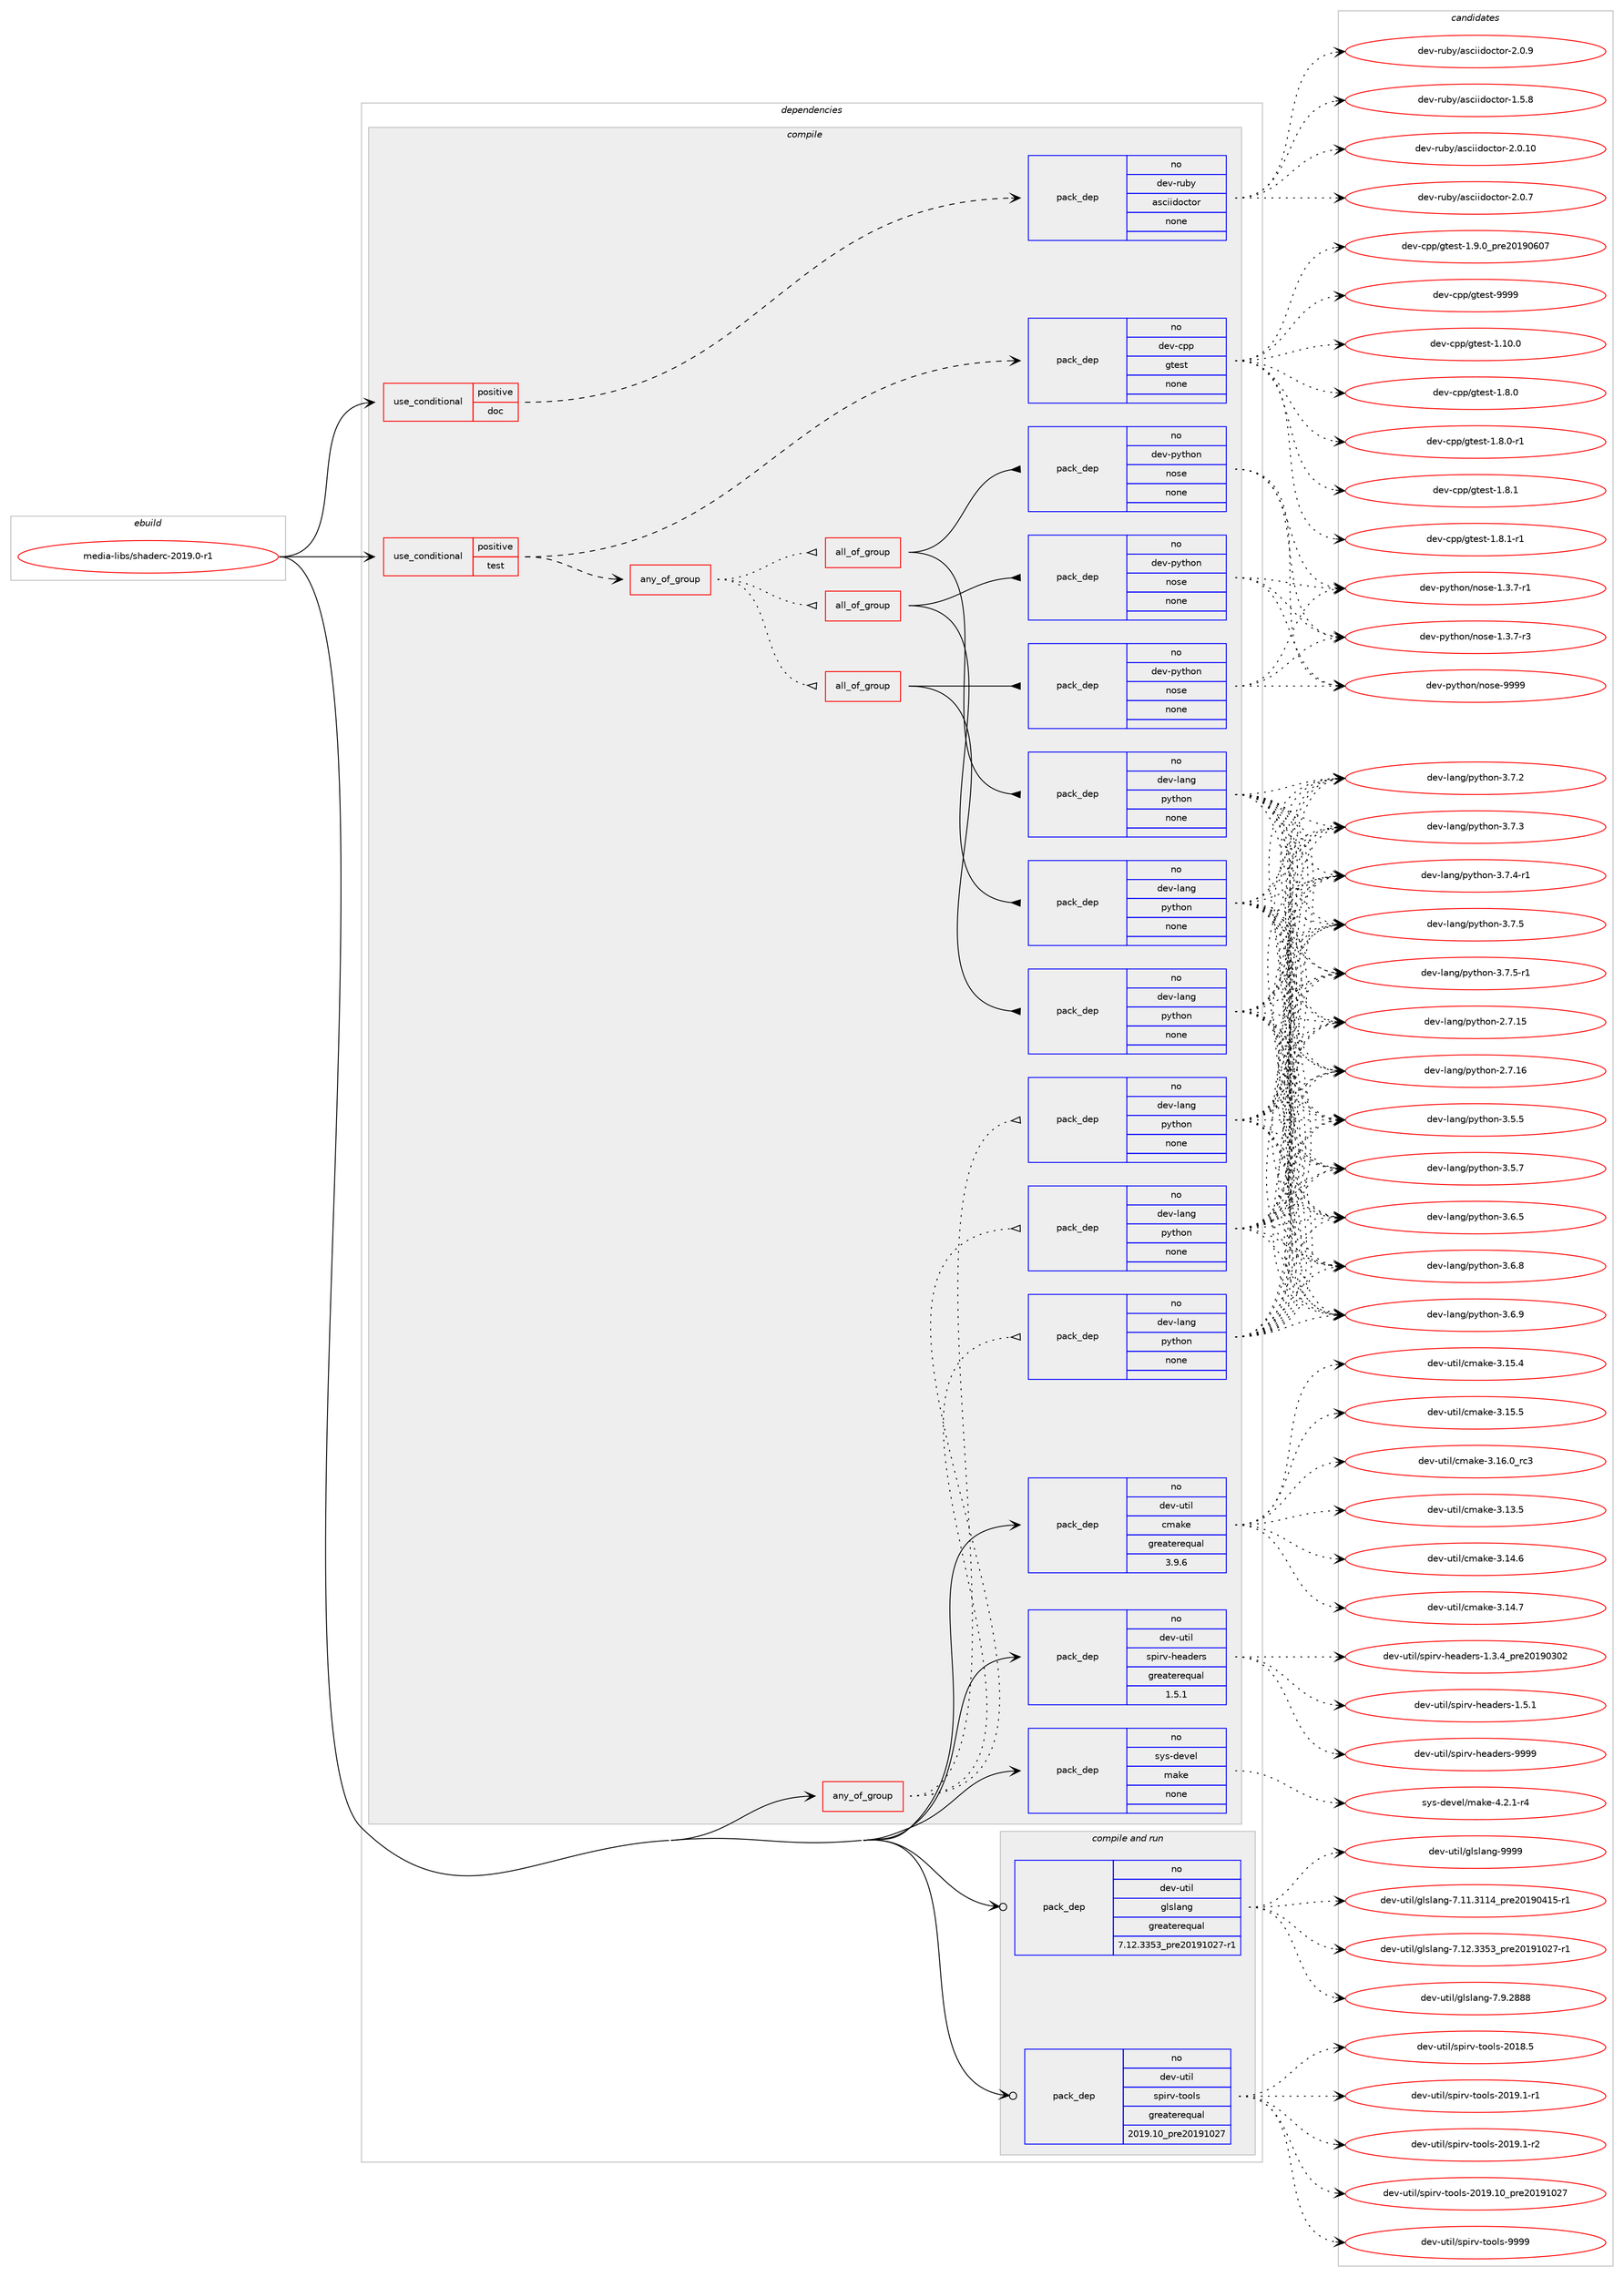 digraph prolog {

# *************
# Graph options
# *************

newrank=true;
concentrate=true;
compound=true;
graph [rankdir=LR,fontname=Helvetica,fontsize=10,ranksep=1.5];#, ranksep=2.5, nodesep=0.2];
edge  [arrowhead=vee];
node  [fontname=Helvetica,fontsize=10];

# **********
# The ebuild
# **********

subgraph cluster_leftcol {
color=gray;
rank=same;
label=<<i>ebuild</i>>;
id [label="media-libs/shaderc-2019.0-r1", color=red, width=4, href="../media-libs/shaderc-2019.0-r1.svg"];
}

# ****************
# The dependencies
# ****************

subgraph cluster_midcol {
color=gray;
label=<<i>dependencies</i>>;
subgraph cluster_compile {
fillcolor="#eeeeee";
style=filled;
label=<<i>compile</i>>;
subgraph any13405 {
dependency791665 [label=<<TABLE BORDER="0" CELLBORDER="1" CELLSPACING="0" CELLPADDING="4"><TR><TD CELLPADDING="10">any_of_group</TD></TR></TABLE>>, shape=none, color=red];subgraph pack585112 {
dependency791666 [label=<<TABLE BORDER="0" CELLBORDER="1" CELLSPACING="0" CELLPADDING="4" WIDTH="220"><TR><TD ROWSPAN="6" CELLPADDING="30">pack_dep</TD></TR><TR><TD WIDTH="110">no</TD></TR><TR><TD>dev-lang</TD></TR><TR><TD>python</TD></TR><TR><TD>none</TD></TR><TR><TD></TD></TR></TABLE>>, shape=none, color=blue];
}
dependency791665:e -> dependency791666:w [weight=20,style="dotted",arrowhead="oinv"];
subgraph pack585113 {
dependency791667 [label=<<TABLE BORDER="0" CELLBORDER="1" CELLSPACING="0" CELLPADDING="4" WIDTH="220"><TR><TD ROWSPAN="6" CELLPADDING="30">pack_dep</TD></TR><TR><TD WIDTH="110">no</TD></TR><TR><TD>dev-lang</TD></TR><TR><TD>python</TD></TR><TR><TD>none</TD></TR><TR><TD></TD></TR></TABLE>>, shape=none, color=blue];
}
dependency791665:e -> dependency791667:w [weight=20,style="dotted",arrowhead="oinv"];
subgraph pack585114 {
dependency791668 [label=<<TABLE BORDER="0" CELLBORDER="1" CELLSPACING="0" CELLPADDING="4" WIDTH="220"><TR><TD ROWSPAN="6" CELLPADDING="30">pack_dep</TD></TR><TR><TD WIDTH="110">no</TD></TR><TR><TD>dev-lang</TD></TR><TR><TD>python</TD></TR><TR><TD>none</TD></TR><TR><TD></TD></TR></TABLE>>, shape=none, color=blue];
}
dependency791665:e -> dependency791668:w [weight=20,style="dotted",arrowhead="oinv"];
}
id:e -> dependency791665:w [weight=20,style="solid",arrowhead="vee"];
subgraph cond192708 {
dependency791669 [label=<<TABLE BORDER="0" CELLBORDER="1" CELLSPACING="0" CELLPADDING="4"><TR><TD ROWSPAN="3" CELLPADDING="10">use_conditional</TD></TR><TR><TD>positive</TD></TR><TR><TD>doc</TD></TR></TABLE>>, shape=none, color=red];
subgraph pack585115 {
dependency791670 [label=<<TABLE BORDER="0" CELLBORDER="1" CELLSPACING="0" CELLPADDING="4" WIDTH="220"><TR><TD ROWSPAN="6" CELLPADDING="30">pack_dep</TD></TR><TR><TD WIDTH="110">no</TD></TR><TR><TD>dev-ruby</TD></TR><TR><TD>asciidoctor</TD></TR><TR><TD>none</TD></TR><TR><TD></TD></TR></TABLE>>, shape=none, color=blue];
}
dependency791669:e -> dependency791670:w [weight=20,style="dashed",arrowhead="vee"];
}
id:e -> dependency791669:w [weight=20,style="solid",arrowhead="vee"];
subgraph cond192709 {
dependency791671 [label=<<TABLE BORDER="0" CELLBORDER="1" CELLSPACING="0" CELLPADDING="4"><TR><TD ROWSPAN="3" CELLPADDING="10">use_conditional</TD></TR><TR><TD>positive</TD></TR><TR><TD>test</TD></TR></TABLE>>, shape=none, color=red];
subgraph pack585116 {
dependency791672 [label=<<TABLE BORDER="0" CELLBORDER="1" CELLSPACING="0" CELLPADDING="4" WIDTH="220"><TR><TD ROWSPAN="6" CELLPADDING="30">pack_dep</TD></TR><TR><TD WIDTH="110">no</TD></TR><TR><TD>dev-cpp</TD></TR><TR><TD>gtest</TD></TR><TR><TD>none</TD></TR><TR><TD></TD></TR></TABLE>>, shape=none, color=blue];
}
dependency791671:e -> dependency791672:w [weight=20,style="dashed",arrowhead="vee"];
subgraph any13406 {
dependency791673 [label=<<TABLE BORDER="0" CELLBORDER="1" CELLSPACING="0" CELLPADDING="4"><TR><TD CELLPADDING="10">any_of_group</TD></TR></TABLE>>, shape=none, color=red];subgraph all443 {
dependency791674 [label=<<TABLE BORDER="0" CELLBORDER="1" CELLSPACING="0" CELLPADDING="4"><TR><TD CELLPADDING="10">all_of_group</TD></TR></TABLE>>, shape=none, color=red];subgraph pack585117 {
dependency791675 [label=<<TABLE BORDER="0" CELLBORDER="1" CELLSPACING="0" CELLPADDING="4" WIDTH="220"><TR><TD ROWSPAN="6" CELLPADDING="30">pack_dep</TD></TR><TR><TD WIDTH="110">no</TD></TR><TR><TD>dev-lang</TD></TR><TR><TD>python</TD></TR><TR><TD>none</TD></TR><TR><TD></TD></TR></TABLE>>, shape=none, color=blue];
}
dependency791674:e -> dependency791675:w [weight=20,style="solid",arrowhead="inv"];
subgraph pack585118 {
dependency791676 [label=<<TABLE BORDER="0" CELLBORDER="1" CELLSPACING="0" CELLPADDING="4" WIDTH="220"><TR><TD ROWSPAN="6" CELLPADDING="30">pack_dep</TD></TR><TR><TD WIDTH="110">no</TD></TR><TR><TD>dev-python</TD></TR><TR><TD>nose</TD></TR><TR><TD>none</TD></TR><TR><TD></TD></TR></TABLE>>, shape=none, color=blue];
}
dependency791674:e -> dependency791676:w [weight=20,style="solid",arrowhead="inv"];
}
dependency791673:e -> dependency791674:w [weight=20,style="dotted",arrowhead="oinv"];
subgraph all444 {
dependency791677 [label=<<TABLE BORDER="0" CELLBORDER="1" CELLSPACING="0" CELLPADDING="4"><TR><TD CELLPADDING="10">all_of_group</TD></TR></TABLE>>, shape=none, color=red];subgraph pack585119 {
dependency791678 [label=<<TABLE BORDER="0" CELLBORDER="1" CELLSPACING="0" CELLPADDING="4" WIDTH="220"><TR><TD ROWSPAN="6" CELLPADDING="30">pack_dep</TD></TR><TR><TD WIDTH="110">no</TD></TR><TR><TD>dev-lang</TD></TR><TR><TD>python</TD></TR><TR><TD>none</TD></TR><TR><TD></TD></TR></TABLE>>, shape=none, color=blue];
}
dependency791677:e -> dependency791678:w [weight=20,style="solid",arrowhead="inv"];
subgraph pack585120 {
dependency791679 [label=<<TABLE BORDER="0" CELLBORDER="1" CELLSPACING="0" CELLPADDING="4" WIDTH="220"><TR><TD ROWSPAN="6" CELLPADDING="30">pack_dep</TD></TR><TR><TD WIDTH="110">no</TD></TR><TR><TD>dev-python</TD></TR><TR><TD>nose</TD></TR><TR><TD>none</TD></TR><TR><TD></TD></TR></TABLE>>, shape=none, color=blue];
}
dependency791677:e -> dependency791679:w [weight=20,style="solid",arrowhead="inv"];
}
dependency791673:e -> dependency791677:w [weight=20,style="dotted",arrowhead="oinv"];
subgraph all445 {
dependency791680 [label=<<TABLE BORDER="0" CELLBORDER="1" CELLSPACING="0" CELLPADDING="4"><TR><TD CELLPADDING="10">all_of_group</TD></TR></TABLE>>, shape=none, color=red];subgraph pack585121 {
dependency791681 [label=<<TABLE BORDER="0" CELLBORDER="1" CELLSPACING="0" CELLPADDING="4" WIDTH="220"><TR><TD ROWSPAN="6" CELLPADDING="30">pack_dep</TD></TR><TR><TD WIDTH="110">no</TD></TR><TR><TD>dev-lang</TD></TR><TR><TD>python</TD></TR><TR><TD>none</TD></TR><TR><TD></TD></TR></TABLE>>, shape=none, color=blue];
}
dependency791680:e -> dependency791681:w [weight=20,style="solid",arrowhead="inv"];
subgraph pack585122 {
dependency791682 [label=<<TABLE BORDER="0" CELLBORDER="1" CELLSPACING="0" CELLPADDING="4" WIDTH="220"><TR><TD ROWSPAN="6" CELLPADDING="30">pack_dep</TD></TR><TR><TD WIDTH="110">no</TD></TR><TR><TD>dev-python</TD></TR><TR><TD>nose</TD></TR><TR><TD>none</TD></TR><TR><TD></TD></TR></TABLE>>, shape=none, color=blue];
}
dependency791680:e -> dependency791682:w [weight=20,style="solid",arrowhead="inv"];
}
dependency791673:e -> dependency791680:w [weight=20,style="dotted",arrowhead="oinv"];
}
dependency791671:e -> dependency791673:w [weight=20,style="dashed",arrowhead="vee"];
}
id:e -> dependency791671:w [weight=20,style="solid",arrowhead="vee"];
subgraph pack585123 {
dependency791683 [label=<<TABLE BORDER="0" CELLBORDER="1" CELLSPACING="0" CELLPADDING="4" WIDTH="220"><TR><TD ROWSPAN="6" CELLPADDING="30">pack_dep</TD></TR><TR><TD WIDTH="110">no</TD></TR><TR><TD>dev-util</TD></TR><TR><TD>cmake</TD></TR><TR><TD>greaterequal</TD></TR><TR><TD>3.9.6</TD></TR></TABLE>>, shape=none, color=blue];
}
id:e -> dependency791683:w [weight=20,style="solid",arrowhead="vee"];
subgraph pack585124 {
dependency791684 [label=<<TABLE BORDER="0" CELLBORDER="1" CELLSPACING="0" CELLPADDING="4" WIDTH="220"><TR><TD ROWSPAN="6" CELLPADDING="30">pack_dep</TD></TR><TR><TD WIDTH="110">no</TD></TR><TR><TD>dev-util</TD></TR><TR><TD>spirv-headers</TD></TR><TR><TD>greaterequal</TD></TR><TR><TD>1.5.1</TD></TR></TABLE>>, shape=none, color=blue];
}
id:e -> dependency791684:w [weight=20,style="solid",arrowhead="vee"];
subgraph pack585125 {
dependency791685 [label=<<TABLE BORDER="0" CELLBORDER="1" CELLSPACING="0" CELLPADDING="4" WIDTH="220"><TR><TD ROWSPAN="6" CELLPADDING="30">pack_dep</TD></TR><TR><TD WIDTH="110">no</TD></TR><TR><TD>sys-devel</TD></TR><TR><TD>make</TD></TR><TR><TD>none</TD></TR><TR><TD></TD></TR></TABLE>>, shape=none, color=blue];
}
id:e -> dependency791685:w [weight=20,style="solid",arrowhead="vee"];
}
subgraph cluster_compileandrun {
fillcolor="#eeeeee";
style=filled;
label=<<i>compile and run</i>>;
subgraph pack585126 {
dependency791686 [label=<<TABLE BORDER="0" CELLBORDER="1" CELLSPACING="0" CELLPADDING="4" WIDTH="220"><TR><TD ROWSPAN="6" CELLPADDING="30">pack_dep</TD></TR><TR><TD WIDTH="110">no</TD></TR><TR><TD>dev-util</TD></TR><TR><TD>glslang</TD></TR><TR><TD>greaterequal</TD></TR><TR><TD>7.12.3353_pre20191027-r1</TD></TR></TABLE>>, shape=none, color=blue];
}
id:e -> dependency791686:w [weight=20,style="solid",arrowhead="odotvee"];
subgraph pack585127 {
dependency791687 [label=<<TABLE BORDER="0" CELLBORDER="1" CELLSPACING="0" CELLPADDING="4" WIDTH="220"><TR><TD ROWSPAN="6" CELLPADDING="30">pack_dep</TD></TR><TR><TD WIDTH="110">no</TD></TR><TR><TD>dev-util</TD></TR><TR><TD>spirv-tools</TD></TR><TR><TD>greaterequal</TD></TR><TR><TD>2019.10_pre20191027</TD></TR></TABLE>>, shape=none, color=blue];
}
id:e -> dependency791687:w [weight=20,style="solid",arrowhead="odotvee"];
}
subgraph cluster_run {
fillcolor="#eeeeee";
style=filled;
label=<<i>run</i>>;
}
}

# **************
# The candidates
# **************

subgraph cluster_choices {
rank=same;
color=gray;
label=<<i>candidates</i>>;

subgraph choice585112 {
color=black;
nodesep=1;
choice10010111845108971101034711212111610411111045504655464953 [label="dev-lang/python-2.7.15", color=red, width=4,href="../dev-lang/python-2.7.15.svg"];
choice10010111845108971101034711212111610411111045504655464954 [label="dev-lang/python-2.7.16", color=red, width=4,href="../dev-lang/python-2.7.16.svg"];
choice100101118451089711010347112121116104111110455146534653 [label="dev-lang/python-3.5.5", color=red, width=4,href="../dev-lang/python-3.5.5.svg"];
choice100101118451089711010347112121116104111110455146534655 [label="dev-lang/python-3.5.7", color=red, width=4,href="../dev-lang/python-3.5.7.svg"];
choice100101118451089711010347112121116104111110455146544653 [label="dev-lang/python-3.6.5", color=red, width=4,href="../dev-lang/python-3.6.5.svg"];
choice100101118451089711010347112121116104111110455146544656 [label="dev-lang/python-3.6.8", color=red, width=4,href="../dev-lang/python-3.6.8.svg"];
choice100101118451089711010347112121116104111110455146544657 [label="dev-lang/python-3.6.9", color=red, width=4,href="../dev-lang/python-3.6.9.svg"];
choice100101118451089711010347112121116104111110455146554650 [label="dev-lang/python-3.7.2", color=red, width=4,href="../dev-lang/python-3.7.2.svg"];
choice100101118451089711010347112121116104111110455146554651 [label="dev-lang/python-3.7.3", color=red, width=4,href="../dev-lang/python-3.7.3.svg"];
choice1001011184510897110103471121211161041111104551465546524511449 [label="dev-lang/python-3.7.4-r1", color=red, width=4,href="../dev-lang/python-3.7.4-r1.svg"];
choice100101118451089711010347112121116104111110455146554653 [label="dev-lang/python-3.7.5", color=red, width=4,href="../dev-lang/python-3.7.5.svg"];
choice1001011184510897110103471121211161041111104551465546534511449 [label="dev-lang/python-3.7.5-r1", color=red, width=4,href="../dev-lang/python-3.7.5-r1.svg"];
dependency791666:e -> choice10010111845108971101034711212111610411111045504655464953:w [style=dotted,weight="100"];
dependency791666:e -> choice10010111845108971101034711212111610411111045504655464954:w [style=dotted,weight="100"];
dependency791666:e -> choice100101118451089711010347112121116104111110455146534653:w [style=dotted,weight="100"];
dependency791666:e -> choice100101118451089711010347112121116104111110455146534655:w [style=dotted,weight="100"];
dependency791666:e -> choice100101118451089711010347112121116104111110455146544653:w [style=dotted,weight="100"];
dependency791666:e -> choice100101118451089711010347112121116104111110455146544656:w [style=dotted,weight="100"];
dependency791666:e -> choice100101118451089711010347112121116104111110455146544657:w [style=dotted,weight="100"];
dependency791666:e -> choice100101118451089711010347112121116104111110455146554650:w [style=dotted,weight="100"];
dependency791666:e -> choice100101118451089711010347112121116104111110455146554651:w [style=dotted,weight="100"];
dependency791666:e -> choice1001011184510897110103471121211161041111104551465546524511449:w [style=dotted,weight="100"];
dependency791666:e -> choice100101118451089711010347112121116104111110455146554653:w [style=dotted,weight="100"];
dependency791666:e -> choice1001011184510897110103471121211161041111104551465546534511449:w [style=dotted,weight="100"];
}
subgraph choice585113 {
color=black;
nodesep=1;
choice10010111845108971101034711212111610411111045504655464953 [label="dev-lang/python-2.7.15", color=red, width=4,href="../dev-lang/python-2.7.15.svg"];
choice10010111845108971101034711212111610411111045504655464954 [label="dev-lang/python-2.7.16", color=red, width=4,href="../dev-lang/python-2.7.16.svg"];
choice100101118451089711010347112121116104111110455146534653 [label="dev-lang/python-3.5.5", color=red, width=4,href="../dev-lang/python-3.5.5.svg"];
choice100101118451089711010347112121116104111110455146534655 [label="dev-lang/python-3.5.7", color=red, width=4,href="../dev-lang/python-3.5.7.svg"];
choice100101118451089711010347112121116104111110455146544653 [label="dev-lang/python-3.6.5", color=red, width=4,href="../dev-lang/python-3.6.5.svg"];
choice100101118451089711010347112121116104111110455146544656 [label="dev-lang/python-3.6.8", color=red, width=4,href="../dev-lang/python-3.6.8.svg"];
choice100101118451089711010347112121116104111110455146544657 [label="dev-lang/python-3.6.9", color=red, width=4,href="../dev-lang/python-3.6.9.svg"];
choice100101118451089711010347112121116104111110455146554650 [label="dev-lang/python-3.7.2", color=red, width=4,href="../dev-lang/python-3.7.2.svg"];
choice100101118451089711010347112121116104111110455146554651 [label="dev-lang/python-3.7.3", color=red, width=4,href="../dev-lang/python-3.7.3.svg"];
choice1001011184510897110103471121211161041111104551465546524511449 [label="dev-lang/python-3.7.4-r1", color=red, width=4,href="../dev-lang/python-3.7.4-r1.svg"];
choice100101118451089711010347112121116104111110455146554653 [label="dev-lang/python-3.7.5", color=red, width=4,href="../dev-lang/python-3.7.5.svg"];
choice1001011184510897110103471121211161041111104551465546534511449 [label="dev-lang/python-3.7.5-r1", color=red, width=4,href="../dev-lang/python-3.7.5-r1.svg"];
dependency791667:e -> choice10010111845108971101034711212111610411111045504655464953:w [style=dotted,weight="100"];
dependency791667:e -> choice10010111845108971101034711212111610411111045504655464954:w [style=dotted,weight="100"];
dependency791667:e -> choice100101118451089711010347112121116104111110455146534653:w [style=dotted,weight="100"];
dependency791667:e -> choice100101118451089711010347112121116104111110455146534655:w [style=dotted,weight="100"];
dependency791667:e -> choice100101118451089711010347112121116104111110455146544653:w [style=dotted,weight="100"];
dependency791667:e -> choice100101118451089711010347112121116104111110455146544656:w [style=dotted,weight="100"];
dependency791667:e -> choice100101118451089711010347112121116104111110455146544657:w [style=dotted,weight="100"];
dependency791667:e -> choice100101118451089711010347112121116104111110455146554650:w [style=dotted,weight="100"];
dependency791667:e -> choice100101118451089711010347112121116104111110455146554651:w [style=dotted,weight="100"];
dependency791667:e -> choice1001011184510897110103471121211161041111104551465546524511449:w [style=dotted,weight="100"];
dependency791667:e -> choice100101118451089711010347112121116104111110455146554653:w [style=dotted,weight="100"];
dependency791667:e -> choice1001011184510897110103471121211161041111104551465546534511449:w [style=dotted,weight="100"];
}
subgraph choice585114 {
color=black;
nodesep=1;
choice10010111845108971101034711212111610411111045504655464953 [label="dev-lang/python-2.7.15", color=red, width=4,href="../dev-lang/python-2.7.15.svg"];
choice10010111845108971101034711212111610411111045504655464954 [label="dev-lang/python-2.7.16", color=red, width=4,href="../dev-lang/python-2.7.16.svg"];
choice100101118451089711010347112121116104111110455146534653 [label="dev-lang/python-3.5.5", color=red, width=4,href="../dev-lang/python-3.5.5.svg"];
choice100101118451089711010347112121116104111110455146534655 [label="dev-lang/python-3.5.7", color=red, width=4,href="../dev-lang/python-3.5.7.svg"];
choice100101118451089711010347112121116104111110455146544653 [label="dev-lang/python-3.6.5", color=red, width=4,href="../dev-lang/python-3.6.5.svg"];
choice100101118451089711010347112121116104111110455146544656 [label="dev-lang/python-3.6.8", color=red, width=4,href="../dev-lang/python-3.6.8.svg"];
choice100101118451089711010347112121116104111110455146544657 [label="dev-lang/python-3.6.9", color=red, width=4,href="../dev-lang/python-3.6.9.svg"];
choice100101118451089711010347112121116104111110455146554650 [label="dev-lang/python-3.7.2", color=red, width=4,href="../dev-lang/python-3.7.2.svg"];
choice100101118451089711010347112121116104111110455146554651 [label="dev-lang/python-3.7.3", color=red, width=4,href="../dev-lang/python-3.7.3.svg"];
choice1001011184510897110103471121211161041111104551465546524511449 [label="dev-lang/python-3.7.4-r1", color=red, width=4,href="../dev-lang/python-3.7.4-r1.svg"];
choice100101118451089711010347112121116104111110455146554653 [label="dev-lang/python-3.7.5", color=red, width=4,href="../dev-lang/python-3.7.5.svg"];
choice1001011184510897110103471121211161041111104551465546534511449 [label="dev-lang/python-3.7.5-r1", color=red, width=4,href="../dev-lang/python-3.7.5-r1.svg"];
dependency791668:e -> choice10010111845108971101034711212111610411111045504655464953:w [style=dotted,weight="100"];
dependency791668:e -> choice10010111845108971101034711212111610411111045504655464954:w [style=dotted,weight="100"];
dependency791668:e -> choice100101118451089711010347112121116104111110455146534653:w [style=dotted,weight="100"];
dependency791668:e -> choice100101118451089711010347112121116104111110455146534655:w [style=dotted,weight="100"];
dependency791668:e -> choice100101118451089711010347112121116104111110455146544653:w [style=dotted,weight="100"];
dependency791668:e -> choice100101118451089711010347112121116104111110455146544656:w [style=dotted,weight="100"];
dependency791668:e -> choice100101118451089711010347112121116104111110455146544657:w [style=dotted,weight="100"];
dependency791668:e -> choice100101118451089711010347112121116104111110455146554650:w [style=dotted,weight="100"];
dependency791668:e -> choice100101118451089711010347112121116104111110455146554651:w [style=dotted,weight="100"];
dependency791668:e -> choice1001011184510897110103471121211161041111104551465546524511449:w [style=dotted,weight="100"];
dependency791668:e -> choice100101118451089711010347112121116104111110455146554653:w [style=dotted,weight="100"];
dependency791668:e -> choice1001011184510897110103471121211161041111104551465546534511449:w [style=dotted,weight="100"];
}
subgraph choice585115 {
color=black;
nodesep=1;
choice100101118451141179812147971159910510510011199116111114454946534656 [label="dev-ruby/asciidoctor-1.5.8", color=red, width=4,href="../dev-ruby/asciidoctor-1.5.8.svg"];
choice10010111845114117981214797115991051051001119911611111445504648464948 [label="dev-ruby/asciidoctor-2.0.10", color=red, width=4,href="../dev-ruby/asciidoctor-2.0.10.svg"];
choice100101118451141179812147971159910510510011199116111114455046484655 [label="dev-ruby/asciidoctor-2.0.7", color=red, width=4,href="../dev-ruby/asciidoctor-2.0.7.svg"];
choice100101118451141179812147971159910510510011199116111114455046484657 [label="dev-ruby/asciidoctor-2.0.9", color=red, width=4,href="../dev-ruby/asciidoctor-2.0.9.svg"];
dependency791670:e -> choice100101118451141179812147971159910510510011199116111114454946534656:w [style=dotted,weight="100"];
dependency791670:e -> choice10010111845114117981214797115991051051001119911611111445504648464948:w [style=dotted,weight="100"];
dependency791670:e -> choice100101118451141179812147971159910510510011199116111114455046484655:w [style=dotted,weight="100"];
dependency791670:e -> choice100101118451141179812147971159910510510011199116111114455046484657:w [style=dotted,weight="100"];
}
subgraph choice585116 {
color=black;
nodesep=1;
choice10010111845991121124710311610111511645494649484648 [label="dev-cpp/gtest-1.10.0", color=red, width=4,href="../dev-cpp/gtest-1.10.0.svg"];
choice100101118459911211247103116101115116454946564648 [label="dev-cpp/gtest-1.8.0", color=red, width=4,href="../dev-cpp/gtest-1.8.0.svg"];
choice1001011184599112112471031161011151164549465646484511449 [label="dev-cpp/gtest-1.8.0-r1", color=red, width=4,href="../dev-cpp/gtest-1.8.0-r1.svg"];
choice100101118459911211247103116101115116454946564649 [label="dev-cpp/gtest-1.8.1", color=red, width=4,href="../dev-cpp/gtest-1.8.1.svg"];
choice1001011184599112112471031161011151164549465646494511449 [label="dev-cpp/gtest-1.8.1-r1", color=red, width=4,href="../dev-cpp/gtest-1.8.1-r1.svg"];
choice100101118459911211247103116101115116454946574648951121141015048495748544855 [label="dev-cpp/gtest-1.9.0_pre20190607", color=red, width=4,href="../dev-cpp/gtest-1.9.0_pre20190607.svg"];
choice1001011184599112112471031161011151164557575757 [label="dev-cpp/gtest-9999", color=red, width=4,href="../dev-cpp/gtest-9999.svg"];
dependency791672:e -> choice10010111845991121124710311610111511645494649484648:w [style=dotted,weight="100"];
dependency791672:e -> choice100101118459911211247103116101115116454946564648:w [style=dotted,weight="100"];
dependency791672:e -> choice1001011184599112112471031161011151164549465646484511449:w [style=dotted,weight="100"];
dependency791672:e -> choice100101118459911211247103116101115116454946564649:w [style=dotted,weight="100"];
dependency791672:e -> choice1001011184599112112471031161011151164549465646494511449:w [style=dotted,weight="100"];
dependency791672:e -> choice100101118459911211247103116101115116454946574648951121141015048495748544855:w [style=dotted,weight="100"];
dependency791672:e -> choice1001011184599112112471031161011151164557575757:w [style=dotted,weight="100"];
}
subgraph choice585117 {
color=black;
nodesep=1;
choice10010111845108971101034711212111610411111045504655464953 [label="dev-lang/python-2.7.15", color=red, width=4,href="../dev-lang/python-2.7.15.svg"];
choice10010111845108971101034711212111610411111045504655464954 [label="dev-lang/python-2.7.16", color=red, width=4,href="../dev-lang/python-2.7.16.svg"];
choice100101118451089711010347112121116104111110455146534653 [label="dev-lang/python-3.5.5", color=red, width=4,href="../dev-lang/python-3.5.5.svg"];
choice100101118451089711010347112121116104111110455146534655 [label="dev-lang/python-3.5.7", color=red, width=4,href="../dev-lang/python-3.5.7.svg"];
choice100101118451089711010347112121116104111110455146544653 [label="dev-lang/python-3.6.5", color=red, width=4,href="../dev-lang/python-3.6.5.svg"];
choice100101118451089711010347112121116104111110455146544656 [label="dev-lang/python-3.6.8", color=red, width=4,href="../dev-lang/python-3.6.8.svg"];
choice100101118451089711010347112121116104111110455146544657 [label="dev-lang/python-3.6.9", color=red, width=4,href="../dev-lang/python-3.6.9.svg"];
choice100101118451089711010347112121116104111110455146554650 [label="dev-lang/python-3.7.2", color=red, width=4,href="../dev-lang/python-3.7.2.svg"];
choice100101118451089711010347112121116104111110455146554651 [label="dev-lang/python-3.7.3", color=red, width=4,href="../dev-lang/python-3.7.3.svg"];
choice1001011184510897110103471121211161041111104551465546524511449 [label="dev-lang/python-3.7.4-r1", color=red, width=4,href="../dev-lang/python-3.7.4-r1.svg"];
choice100101118451089711010347112121116104111110455146554653 [label="dev-lang/python-3.7.5", color=red, width=4,href="../dev-lang/python-3.7.5.svg"];
choice1001011184510897110103471121211161041111104551465546534511449 [label="dev-lang/python-3.7.5-r1", color=red, width=4,href="../dev-lang/python-3.7.5-r1.svg"];
dependency791675:e -> choice10010111845108971101034711212111610411111045504655464953:w [style=dotted,weight="100"];
dependency791675:e -> choice10010111845108971101034711212111610411111045504655464954:w [style=dotted,weight="100"];
dependency791675:e -> choice100101118451089711010347112121116104111110455146534653:w [style=dotted,weight="100"];
dependency791675:e -> choice100101118451089711010347112121116104111110455146534655:w [style=dotted,weight="100"];
dependency791675:e -> choice100101118451089711010347112121116104111110455146544653:w [style=dotted,weight="100"];
dependency791675:e -> choice100101118451089711010347112121116104111110455146544656:w [style=dotted,weight="100"];
dependency791675:e -> choice100101118451089711010347112121116104111110455146544657:w [style=dotted,weight="100"];
dependency791675:e -> choice100101118451089711010347112121116104111110455146554650:w [style=dotted,weight="100"];
dependency791675:e -> choice100101118451089711010347112121116104111110455146554651:w [style=dotted,weight="100"];
dependency791675:e -> choice1001011184510897110103471121211161041111104551465546524511449:w [style=dotted,weight="100"];
dependency791675:e -> choice100101118451089711010347112121116104111110455146554653:w [style=dotted,weight="100"];
dependency791675:e -> choice1001011184510897110103471121211161041111104551465546534511449:w [style=dotted,weight="100"];
}
subgraph choice585118 {
color=black;
nodesep=1;
choice10010111845112121116104111110471101111151014549465146554511449 [label="dev-python/nose-1.3.7-r1", color=red, width=4,href="../dev-python/nose-1.3.7-r1.svg"];
choice10010111845112121116104111110471101111151014549465146554511451 [label="dev-python/nose-1.3.7-r3", color=red, width=4,href="../dev-python/nose-1.3.7-r3.svg"];
choice10010111845112121116104111110471101111151014557575757 [label="dev-python/nose-9999", color=red, width=4,href="../dev-python/nose-9999.svg"];
dependency791676:e -> choice10010111845112121116104111110471101111151014549465146554511449:w [style=dotted,weight="100"];
dependency791676:e -> choice10010111845112121116104111110471101111151014549465146554511451:w [style=dotted,weight="100"];
dependency791676:e -> choice10010111845112121116104111110471101111151014557575757:w [style=dotted,weight="100"];
}
subgraph choice585119 {
color=black;
nodesep=1;
choice10010111845108971101034711212111610411111045504655464953 [label="dev-lang/python-2.7.15", color=red, width=4,href="../dev-lang/python-2.7.15.svg"];
choice10010111845108971101034711212111610411111045504655464954 [label="dev-lang/python-2.7.16", color=red, width=4,href="../dev-lang/python-2.7.16.svg"];
choice100101118451089711010347112121116104111110455146534653 [label="dev-lang/python-3.5.5", color=red, width=4,href="../dev-lang/python-3.5.5.svg"];
choice100101118451089711010347112121116104111110455146534655 [label="dev-lang/python-3.5.7", color=red, width=4,href="../dev-lang/python-3.5.7.svg"];
choice100101118451089711010347112121116104111110455146544653 [label="dev-lang/python-3.6.5", color=red, width=4,href="../dev-lang/python-3.6.5.svg"];
choice100101118451089711010347112121116104111110455146544656 [label="dev-lang/python-3.6.8", color=red, width=4,href="../dev-lang/python-3.6.8.svg"];
choice100101118451089711010347112121116104111110455146544657 [label="dev-lang/python-3.6.9", color=red, width=4,href="../dev-lang/python-3.6.9.svg"];
choice100101118451089711010347112121116104111110455146554650 [label="dev-lang/python-3.7.2", color=red, width=4,href="../dev-lang/python-3.7.2.svg"];
choice100101118451089711010347112121116104111110455146554651 [label="dev-lang/python-3.7.3", color=red, width=4,href="../dev-lang/python-3.7.3.svg"];
choice1001011184510897110103471121211161041111104551465546524511449 [label="dev-lang/python-3.7.4-r1", color=red, width=4,href="../dev-lang/python-3.7.4-r1.svg"];
choice100101118451089711010347112121116104111110455146554653 [label="dev-lang/python-3.7.5", color=red, width=4,href="../dev-lang/python-3.7.5.svg"];
choice1001011184510897110103471121211161041111104551465546534511449 [label="dev-lang/python-3.7.5-r1", color=red, width=4,href="../dev-lang/python-3.7.5-r1.svg"];
dependency791678:e -> choice10010111845108971101034711212111610411111045504655464953:w [style=dotted,weight="100"];
dependency791678:e -> choice10010111845108971101034711212111610411111045504655464954:w [style=dotted,weight="100"];
dependency791678:e -> choice100101118451089711010347112121116104111110455146534653:w [style=dotted,weight="100"];
dependency791678:e -> choice100101118451089711010347112121116104111110455146534655:w [style=dotted,weight="100"];
dependency791678:e -> choice100101118451089711010347112121116104111110455146544653:w [style=dotted,weight="100"];
dependency791678:e -> choice100101118451089711010347112121116104111110455146544656:w [style=dotted,weight="100"];
dependency791678:e -> choice100101118451089711010347112121116104111110455146544657:w [style=dotted,weight="100"];
dependency791678:e -> choice100101118451089711010347112121116104111110455146554650:w [style=dotted,weight="100"];
dependency791678:e -> choice100101118451089711010347112121116104111110455146554651:w [style=dotted,weight="100"];
dependency791678:e -> choice1001011184510897110103471121211161041111104551465546524511449:w [style=dotted,weight="100"];
dependency791678:e -> choice100101118451089711010347112121116104111110455146554653:w [style=dotted,weight="100"];
dependency791678:e -> choice1001011184510897110103471121211161041111104551465546534511449:w [style=dotted,weight="100"];
}
subgraph choice585120 {
color=black;
nodesep=1;
choice10010111845112121116104111110471101111151014549465146554511449 [label="dev-python/nose-1.3.7-r1", color=red, width=4,href="../dev-python/nose-1.3.7-r1.svg"];
choice10010111845112121116104111110471101111151014549465146554511451 [label="dev-python/nose-1.3.7-r3", color=red, width=4,href="../dev-python/nose-1.3.7-r3.svg"];
choice10010111845112121116104111110471101111151014557575757 [label="dev-python/nose-9999", color=red, width=4,href="../dev-python/nose-9999.svg"];
dependency791679:e -> choice10010111845112121116104111110471101111151014549465146554511449:w [style=dotted,weight="100"];
dependency791679:e -> choice10010111845112121116104111110471101111151014549465146554511451:w [style=dotted,weight="100"];
dependency791679:e -> choice10010111845112121116104111110471101111151014557575757:w [style=dotted,weight="100"];
}
subgraph choice585121 {
color=black;
nodesep=1;
choice10010111845108971101034711212111610411111045504655464953 [label="dev-lang/python-2.7.15", color=red, width=4,href="../dev-lang/python-2.7.15.svg"];
choice10010111845108971101034711212111610411111045504655464954 [label="dev-lang/python-2.7.16", color=red, width=4,href="../dev-lang/python-2.7.16.svg"];
choice100101118451089711010347112121116104111110455146534653 [label="dev-lang/python-3.5.5", color=red, width=4,href="../dev-lang/python-3.5.5.svg"];
choice100101118451089711010347112121116104111110455146534655 [label="dev-lang/python-3.5.7", color=red, width=4,href="../dev-lang/python-3.5.7.svg"];
choice100101118451089711010347112121116104111110455146544653 [label="dev-lang/python-3.6.5", color=red, width=4,href="../dev-lang/python-3.6.5.svg"];
choice100101118451089711010347112121116104111110455146544656 [label="dev-lang/python-3.6.8", color=red, width=4,href="../dev-lang/python-3.6.8.svg"];
choice100101118451089711010347112121116104111110455146544657 [label="dev-lang/python-3.6.9", color=red, width=4,href="../dev-lang/python-3.6.9.svg"];
choice100101118451089711010347112121116104111110455146554650 [label="dev-lang/python-3.7.2", color=red, width=4,href="../dev-lang/python-3.7.2.svg"];
choice100101118451089711010347112121116104111110455146554651 [label="dev-lang/python-3.7.3", color=red, width=4,href="../dev-lang/python-3.7.3.svg"];
choice1001011184510897110103471121211161041111104551465546524511449 [label="dev-lang/python-3.7.4-r1", color=red, width=4,href="../dev-lang/python-3.7.4-r1.svg"];
choice100101118451089711010347112121116104111110455146554653 [label="dev-lang/python-3.7.5", color=red, width=4,href="../dev-lang/python-3.7.5.svg"];
choice1001011184510897110103471121211161041111104551465546534511449 [label="dev-lang/python-3.7.5-r1", color=red, width=4,href="../dev-lang/python-3.7.5-r1.svg"];
dependency791681:e -> choice10010111845108971101034711212111610411111045504655464953:w [style=dotted,weight="100"];
dependency791681:e -> choice10010111845108971101034711212111610411111045504655464954:w [style=dotted,weight="100"];
dependency791681:e -> choice100101118451089711010347112121116104111110455146534653:w [style=dotted,weight="100"];
dependency791681:e -> choice100101118451089711010347112121116104111110455146534655:w [style=dotted,weight="100"];
dependency791681:e -> choice100101118451089711010347112121116104111110455146544653:w [style=dotted,weight="100"];
dependency791681:e -> choice100101118451089711010347112121116104111110455146544656:w [style=dotted,weight="100"];
dependency791681:e -> choice100101118451089711010347112121116104111110455146544657:w [style=dotted,weight="100"];
dependency791681:e -> choice100101118451089711010347112121116104111110455146554650:w [style=dotted,weight="100"];
dependency791681:e -> choice100101118451089711010347112121116104111110455146554651:w [style=dotted,weight="100"];
dependency791681:e -> choice1001011184510897110103471121211161041111104551465546524511449:w [style=dotted,weight="100"];
dependency791681:e -> choice100101118451089711010347112121116104111110455146554653:w [style=dotted,weight="100"];
dependency791681:e -> choice1001011184510897110103471121211161041111104551465546534511449:w [style=dotted,weight="100"];
}
subgraph choice585122 {
color=black;
nodesep=1;
choice10010111845112121116104111110471101111151014549465146554511449 [label="dev-python/nose-1.3.7-r1", color=red, width=4,href="../dev-python/nose-1.3.7-r1.svg"];
choice10010111845112121116104111110471101111151014549465146554511451 [label="dev-python/nose-1.3.7-r3", color=red, width=4,href="../dev-python/nose-1.3.7-r3.svg"];
choice10010111845112121116104111110471101111151014557575757 [label="dev-python/nose-9999", color=red, width=4,href="../dev-python/nose-9999.svg"];
dependency791682:e -> choice10010111845112121116104111110471101111151014549465146554511449:w [style=dotted,weight="100"];
dependency791682:e -> choice10010111845112121116104111110471101111151014549465146554511451:w [style=dotted,weight="100"];
dependency791682:e -> choice10010111845112121116104111110471101111151014557575757:w [style=dotted,weight="100"];
}
subgraph choice585123 {
color=black;
nodesep=1;
choice1001011184511711610510847991099710710145514649514653 [label="dev-util/cmake-3.13.5", color=red, width=4,href="../dev-util/cmake-3.13.5.svg"];
choice1001011184511711610510847991099710710145514649524654 [label="dev-util/cmake-3.14.6", color=red, width=4,href="../dev-util/cmake-3.14.6.svg"];
choice1001011184511711610510847991099710710145514649524655 [label="dev-util/cmake-3.14.7", color=red, width=4,href="../dev-util/cmake-3.14.7.svg"];
choice1001011184511711610510847991099710710145514649534652 [label="dev-util/cmake-3.15.4", color=red, width=4,href="../dev-util/cmake-3.15.4.svg"];
choice1001011184511711610510847991099710710145514649534653 [label="dev-util/cmake-3.15.5", color=red, width=4,href="../dev-util/cmake-3.15.5.svg"];
choice1001011184511711610510847991099710710145514649544648951149951 [label="dev-util/cmake-3.16.0_rc3", color=red, width=4,href="../dev-util/cmake-3.16.0_rc3.svg"];
dependency791683:e -> choice1001011184511711610510847991099710710145514649514653:w [style=dotted,weight="100"];
dependency791683:e -> choice1001011184511711610510847991099710710145514649524654:w [style=dotted,weight="100"];
dependency791683:e -> choice1001011184511711610510847991099710710145514649524655:w [style=dotted,weight="100"];
dependency791683:e -> choice1001011184511711610510847991099710710145514649534652:w [style=dotted,weight="100"];
dependency791683:e -> choice1001011184511711610510847991099710710145514649534653:w [style=dotted,weight="100"];
dependency791683:e -> choice1001011184511711610510847991099710710145514649544648951149951:w [style=dotted,weight="100"];
}
subgraph choice585124 {
color=black;
nodesep=1;
choice10010111845117116105108471151121051141184510410197100101114115454946514652951121141015048495748514850 [label="dev-util/spirv-headers-1.3.4_pre20190302", color=red, width=4,href="../dev-util/spirv-headers-1.3.4_pre20190302.svg"];
choice10010111845117116105108471151121051141184510410197100101114115454946534649 [label="dev-util/spirv-headers-1.5.1", color=red, width=4,href="../dev-util/spirv-headers-1.5.1.svg"];
choice100101118451171161051084711511210511411845104101971001011141154557575757 [label="dev-util/spirv-headers-9999", color=red, width=4,href="../dev-util/spirv-headers-9999.svg"];
dependency791684:e -> choice10010111845117116105108471151121051141184510410197100101114115454946514652951121141015048495748514850:w [style=dotted,weight="100"];
dependency791684:e -> choice10010111845117116105108471151121051141184510410197100101114115454946534649:w [style=dotted,weight="100"];
dependency791684:e -> choice100101118451171161051084711511210511411845104101971001011141154557575757:w [style=dotted,weight="100"];
}
subgraph choice585125 {
color=black;
nodesep=1;
choice1151211154510010111810110847109971071014552465046494511452 [label="sys-devel/make-4.2.1-r4", color=red, width=4,href="../sys-devel/make-4.2.1-r4.svg"];
dependency791685:e -> choice1151211154510010111810110847109971071014552465046494511452:w [style=dotted,weight="100"];
}
subgraph choice585126 {
color=black;
nodesep=1;
choice100101118451171161051084710310811510897110103455546494946514949529511211410150484957485249534511449 [label="dev-util/glslang-7.11.3114_pre20190415-r1", color=red, width=4,href="../dev-util/glslang-7.11.3114_pre20190415-r1.svg"];
choice100101118451171161051084710310811510897110103455546495046515153519511211410150484957494850554511449 [label="dev-util/glslang-7.12.3353_pre20191027-r1", color=red, width=4,href="../dev-util/glslang-7.12.3353_pre20191027-r1.svg"];
choice100101118451171161051084710310811510897110103455546574650565656 [label="dev-util/glslang-7.9.2888", color=red, width=4,href="../dev-util/glslang-7.9.2888.svg"];
choice1001011184511711610510847103108115108971101034557575757 [label="dev-util/glslang-9999", color=red, width=4,href="../dev-util/glslang-9999.svg"];
dependency791686:e -> choice100101118451171161051084710310811510897110103455546494946514949529511211410150484957485249534511449:w [style=dotted,weight="100"];
dependency791686:e -> choice100101118451171161051084710310811510897110103455546495046515153519511211410150484957494850554511449:w [style=dotted,weight="100"];
dependency791686:e -> choice100101118451171161051084710310811510897110103455546574650565656:w [style=dotted,weight="100"];
dependency791686:e -> choice1001011184511711610510847103108115108971101034557575757:w [style=dotted,weight="100"];
}
subgraph choice585127 {
color=black;
nodesep=1;
choice10010111845117116105108471151121051141184511611111110811545504849564653 [label="dev-util/spirv-tools-2018.5", color=red, width=4,href="../dev-util/spirv-tools-2018.5.svg"];
choice100101118451171161051084711511210511411845116111111108115455048495746494511449 [label="dev-util/spirv-tools-2019.1-r1", color=red, width=4,href="../dev-util/spirv-tools-2019.1-r1.svg"];
choice100101118451171161051084711511210511411845116111111108115455048495746494511450 [label="dev-util/spirv-tools-2019.1-r2", color=red, width=4,href="../dev-util/spirv-tools-2019.1-r2.svg"];
choice1001011184511711610510847115112105114118451161111111081154550484957464948951121141015048495749485055 [label="dev-util/spirv-tools-2019.10_pre20191027", color=red, width=4,href="../dev-util/spirv-tools-2019.10_pre20191027.svg"];
choice1001011184511711610510847115112105114118451161111111081154557575757 [label="dev-util/spirv-tools-9999", color=red, width=4,href="../dev-util/spirv-tools-9999.svg"];
dependency791687:e -> choice10010111845117116105108471151121051141184511611111110811545504849564653:w [style=dotted,weight="100"];
dependency791687:e -> choice100101118451171161051084711511210511411845116111111108115455048495746494511449:w [style=dotted,weight="100"];
dependency791687:e -> choice100101118451171161051084711511210511411845116111111108115455048495746494511450:w [style=dotted,weight="100"];
dependency791687:e -> choice1001011184511711610510847115112105114118451161111111081154550484957464948951121141015048495749485055:w [style=dotted,weight="100"];
dependency791687:e -> choice1001011184511711610510847115112105114118451161111111081154557575757:w [style=dotted,weight="100"];
}
}

}
